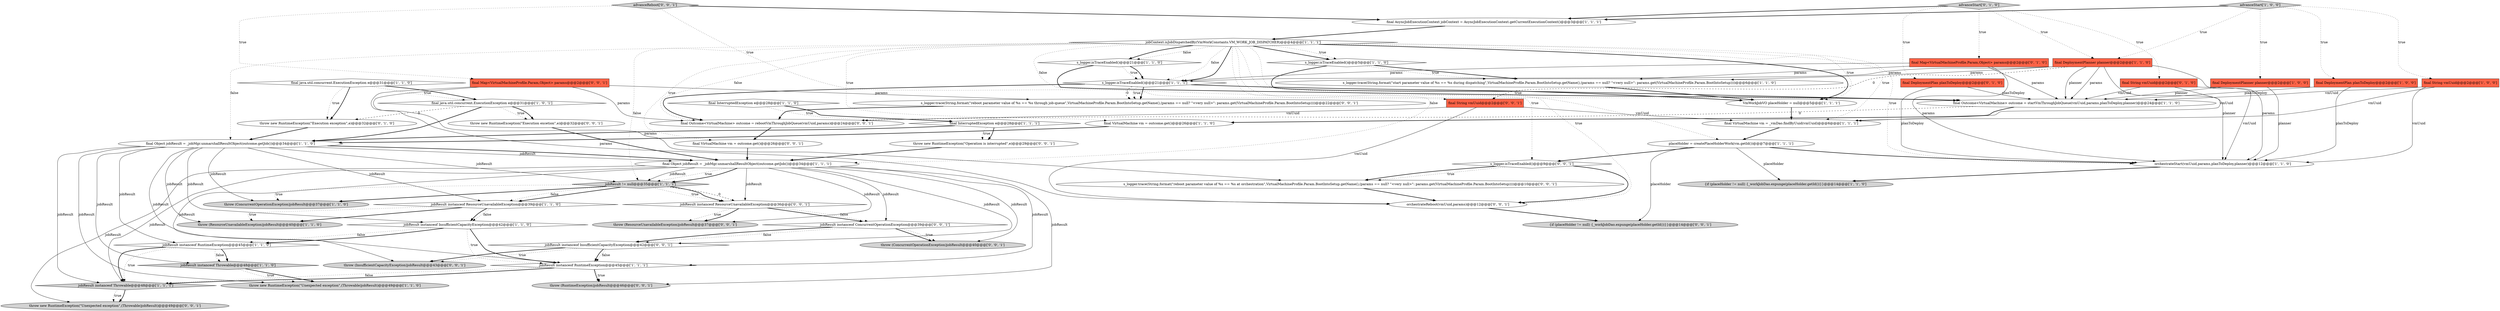 digraph {
7 [style = filled, label = "orchestrateStart(vmUuid,params,planToDeploy,planner)@@@12@@@['1', '1', '0']", fillcolor = white, shape = ellipse image = "AAA0AAABBB1BBB"];
43 [style = filled, label = "final VirtualMachine vm = outcome.get()@@@26@@@['0', '0', '1']", fillcolor = white, shape = ellipse image = "AAA0AAABBB3BBB"];
52 [style = filled, label = "orchestrateReboot(vmUuid,params)@@@12@@@['0', '0', '1']", fillcolor = white, shape = ellipse image = "AAA0AAABBB3BBB"];
54 [style = filled, label = "advanceReboot['0', '0', '1']", fillcolor = lightgray, shape = diamond image = "AAA0AAABBB3BBB"];
12 [style = filled, label = "placeHolder = createPlaceHolderWork(vm.getId())@@@7@@@['1', '1', '1']", fillcolor = white, shape = ellipse image = "AAA0AAABBB1BBB"];
17 [style = filled, label = "VmWorkJobVO placeHolder = null@@@5@@@['1', '1', '1']", fillcolor = white, shape = ellipse image = "AAA0AAABBB1BBB"];
6 [style = filled, label = "jobResult != null@@@35@@@['1', '1', '1']", fillcolor = lightgray, shape = diamond image = "AAA0AAABBB1BBB"];
9 [style = filled, label = "final Outcome<VirtualMachine> outcome = startVmThroughJobQueue(vmUuid,params,planToDeploy,planner)@@@24@@@['1', '1', '0']", fillcolor = white, shape = ellipse image = "AAA0AAABBB1BBB"];
42 [style = filled, label = "throw (ConcurrentOperationException)jobResult@@@40@@@['0', '0', '1']", fillcolor = lightgray, shape = ellipse image = "AAA0AAABBB3BBB"];
13 [style = filled, label = "s_logger.isTraceEnabled()@@@21@@@['1', '1', '0']", fillcolor = white, shape = diamond image = "AAA0AAABBB1BBB"];
53 [style = filled, label = "s_logger.trace(String.format(\"reboot parameter value of %s == %s through job-queue\",VirtualMachineProfile.Param.BootIntoSetup.getName(),(params == null? \"<very null>\": params.get(VirtualMachineProfile.Param.BootIntoSetup))))@@@22@@@['0', '0', '1']", fillcolor = white, shape = ellipse image = "AAA0AAABBB3BBB"];
28 [style = filled, label = "{if (placeHolder != null) {_workJobDao.expunge(placeHolder.getId())}}@@@14@@@['1', '1', '0']", fillcolor = lightgray, shape = ellipse image = "AAA0AAABBB1BBB"];
25 [style = filled, label = "final Object jobResult = _jobMgr.unmarshallResultObject(outcome.getJob())@@@34@@@['1', '1', '0']", fillcolor = white, shape = ellipse image = "AAA0AAABBB1BBB"];
27 [style = filled, label = "final DeploymentPlanner planner@@@2@@@['1', '1', '0']", fillcolor = tomato, shape = box image = "AAA0AAABBB1BBB"];
38 [style = filled, label = "throw new RuntimeException(\"Execution exception\",e)@@@32@@@['0', '1', '0']", fillcolor = white, shape = ellipse image = "AAA1AAABBB2BBB"];
0 [style = filled, label = "throw (ResourceUnavailableException)jobResult@@@40@@@['1', '1', '0']", fillcolor = lightgray, shape = ellipse image = "AAA0AAABBB1BBB"];
10 [style = filled, label = "throw (ConcurrentOperationException)jobResult@@@37@@@['1', '1', '0']", fillcolor = lightgray, shape = ellipse image = "AAA0AAABBB1BBB"];
24 [style = filled, label = "final AsyncJobExecutionContext jobContext = AsyncJobExecutionContext.getCurrentExecutionContext()@@@3@@@['1', '1', '1']", fillcolor = white, shape = ellipse image = "AAA0AAABBB1BBB"];
29 [style = filled, label = "final InterruptedException e@@@28@@@['1', '1', '1']", fillcolor = white, shape = diamond image = "AAA0AAABBB1BBB"];
44 [style = filled, label = "throw (RuntimeException)jobResult@@@46@@@['0', '0', '1']", fillcolor = lightgray, shape = ellipse image = "AAA0AAABBB3BBB"];
46 [style = filled, label = "final String vmUuid@@@2@@@['0', '0', '1']", fillcolor = tomato, shape = box image = "AAA0AAABBB3BBB"];
49 [style = filled, label = "throw (ResourceUnavailableException)jobResult@@@37@@@['0', '0', '1']", fillcolor = lightgray, shape = ellipse image = "AAA0AAABBB3BBB"];
18 [style = filled, label = "final InterruptedException e@@@28@@@['1', '1', '0']", fillcolor = white, shape = diamond image = "AAA0AAABBB1BBB"];
50 [style = filled, label = "jobResult instanceof ResourceUnavailableException@@@36@@@['0', '0', '1']", fillcolor = white, shape = diamond image = "AAA0AAABBB3BBB"];
51 [style = filled, label = "{if (placeHolder != null) {_workJobDao.expunge(placeHolder.getId())}}@@@14@@@['0', '0', '1']", fillcolor = lightgray, shape = ellipse image = "AAA0AAABBB3BBB"];
8 [style = filled, label = "s_logger.trace(String.format(\"start parameter value of %s == %s during dispatching\",VirtualMachineProfile.Param.BootIntoSetup.getName(),(params == null? \"<very null>\": params.get(VirtualMachineProfile.Param.BootIntoSetup))))@@@6@@@['1', '1', '0']", fillcolor = white, shape = ellipse image = "AAA0AAABBB1BBB"];
26 [style = filled, label = "final DeploymentPlanner planner@@@2@@@['1', '0', '0']", fillcolor = tomato, shape = box image = "AAA0AAABBB1BBB"];
56 [style = filled, label = "s_logger.isTraceEnabled()@@@9@@@['0', '0', '1']", fillcolor = white, shape = diamond image = "AAA0AAABBB3BBB"];
37 [style = filled, label = "final DeploymentPlan planToDeploy@@@2@@@['0', '1', '0']", fillcolor = tomato, shape = box image = "AAA0AAABBB2BBB"];
45 [style = filled, label = "throw (InsufficientCapacityException)jobResult@@@43@@@['0', '0', '1']", fillcolor = lightgray, shape = ellipse image = "AAA0AAABBB3BBB"];
22 [style = filled, label = "jobResult instanceof Throwable@@@48@@@['1', '1', '1']", fillcolor = lightgray, shape = diamond image = "AAA0AAABBB1BBB"];
47 [style = filled, label = "s_logger.trace(String.format(\"reboot parameter value of %s == %s at orchestration\",VirtualMachineProfile.Param.BootIntoSetup.getName(),(params == null? \"<very null>\": params.get(VirtualMachineProfile.Param.BootIntoSetup))))@@@10@@@['0', '0', '1']", fillcolor = white, shape = ellipse image = "AAA0AAABBB3BBB"];
16 [style = filled, label = "final Object jobResult = _jobMgr.unmarshallResultObject(outcome.getJob())@@@34@@@['1', '1', '1']", fillcolor = white, shape = ellipse image = "AAA0AAABBB1BBB"];
35 [style = filled, label = "final Map<VirtualMachineProfile.Param,Object> params@@@2@@@['0', '1', '0']", fillcolor = tomato, shape = box image = "AAA0AAABBB2BBB"];
11 [style = filled, label = "jobContext.isJobDispatchedBy(VmWorkConstants.VM_WORK_JOB_DISPATCHER)@@@4@@@['1', '1', '1']", fillcolor = white, shape = diamond image = "AAA0AAABBB1BBB"];
41 [style = filled, label = "throw new RuntimeException(\"Unexpected exception\",(Throwable)jobResult)@@@49@@@['0', '0', '1']", fillcolor = lightgray, shape = ellipse image = "AAA0AAABBB3BBB"];
1 [style = filled, label = "s_logger.isTraceEnabled()@@@21@@@['1', '1', '1']", fillcolor = white, shape = diamond image = "AAA0AAABBB1BBB"];
3 [style = filled, label = "jobResult instanceof Throwable@@@48@@@['1', '1', '0']", fillcolor = lightgray, shape = diamond image = "AAA0AAABBB1BBB"];
32 [style = filled, label = "final java.util.concurrent.ExecutionException e@@@31@@@['1', '0', '1']", fillcolor = white, shape = diamond image = "AAA0AAABBB1BBB"];
21 [style = filled, label = "jobResult instanceof ResourceUnavailableException@@@39@@@['1', '1', '0']", fillcolor = white, shape = diamond image = "AAA0AAABBB1BBB"];
4 [style = filled, label = "jobResult instanceof RuntimeException@@@45@@@['1', '1', '0']", fillcolor = white, shape = diamond image = "AAA0AAABBB1BBB"];
55 [style = filled, label = "jobResult instanceof ConcurrentOperationException@@@39@@@['0', '0', '1']", fillcolor = white, shape = diamond image = "AAA0AAABBB3BBB"];
36 [style = filled, label = "final String vmUuid@@@2@@@['0', '1', '0']", fillcolor = tomato, shape = box image = "AAA0AAABBB2BBB"];
19 [style = filled, label = "s_logger.isTraceEnabled()@@@5@@@['1', '1', '0']", fillcolor = white, shape = diamond image = "AAA0AAABBB1BBB"];
33 [style = filled, label = "final java.util.concurrent.ExecutionException e@@@31@@@['1', '1', '0']", fillcolor = white, shape = diamond image = "AAA0AAABBB1BBB"];
39 [style = filled, label = "final Outcome<VirtualMachine> outcome = rebootVmThroughJobQueue(vmUuid,params)@@@24@@@['0', '0', '1']", fillcolor = white, shape = ellipse image = "AAA0AAABBB3BBB"];
30 [style = filled, label = "throw new RuntimeException(\"Unexpected exception\",(Throwable)jobResult)@@@49@@@['1', '1', '0']", fillcolor = lightgray, shape = ellipse image = "AAA0AAABBB1BBB"];
5 [style = filled, label = "final VirtualMachine vm = _vmDao.findByUuid(vmUuid)@@@6@@@['1', '1', '1']", fillcolor = white, shape = ellipse image = "AAA0AAABBB1BBB"];
57 [style = filled, label = "jobResult instanceof InsufficientCapacityException@@@42@@@['0', '0', '1']", fillcolor = white, shape = diamond image = "AAA0AAABBB3BBB"];
58 [style = filled, label = "throw new RuntimeException(\"Operation is interrupted\",e)@@@29@@@['0', '0', '1']", fillcolor = white, shape = ellipse image = "AAA0AAABBB3BBB"];
15 [style = filled, label = "final String vmUuid@@@2@@@['1', '0', '0']", fillcolor = tomato, shape = box image = "AAA0AAABBB1BBB"];
40 [style = filled, label = "final Map<VirtualMachineProfile.Param,Object> params@@@2@@@['0', '0', '1']", fillcolor = tomato, shape = box image = "AAA0AAABBB3BBB"];
14 [style = filled, label = "advanceStart['1', '0', '0']", fillcolor = lightgray, shape = diamond image = "AAA0AAABBB1BBB"];
34 [style = filled, label = "advanceStart['0', '1', '0']", fillcolor = lightgray, shape = diamond image = "AAA0AAABBB2BBB"];
2 [style = filled, label = "final VirtualMachine vm = outcome.get()@@@26@@@['1', '1', '0']", fillcolor = white, shape = ellipse image = "AAA0AAABBB1BBB"];
23 [style = filled, label = "final DeploymentPlan planToDeploy@@@2@@@['1', '0', '0']", fillcolor = tomato, shape = box image = "AAA0AAABBB1BBB"];
31 [style = filled, label = "jobResult instanceof InsufficientCapacityException@@@42@@@['1', '1', '0']", fillcolor = white, shape = diamond image = "AAA0AAABBB1BBB"];
20 [style = filled, label = "jobResult instanceof RuntimeException@@@45@@@['1', '1', '1']", fillcolor = white, shape = diamond image = "AAA0AAABBB1BBB"];
48 [style = filled, label = "throw new RuntimeException(\"Execution excetion\",e)@@@32@@@['0', '0', '1']", fillcolor = white, shape = ellipse image = "AAA0AAABBB3BBB"];
21->31 [style = dotted, label="false"];
7->28 [style = bold, label=""];
25->16 [style = solid, label="jobResult"];
1->53 [style = bold, label=""];
13->1 [style = dotted, label="true"];
40->52 [style = solid, label="params"];
33->32 [style = dotted, label="true"];
40->39 [style = solid, label="params"];
16->41 [style = solid, label="jobResult"];
19->8 [style = bold, label=""];
14->26 [style = dotted, label="true"];
11->43 [style = dotted, label="true"];
55->57 [style = dotted, label="false"];
16->22 [style = solid, label="jobResult"];
4->22 [style = bold, label=""];
33->32 [style = bold, label=""];
14->24 [style = bold, label=""];
56->47 [style = dotted, label="true"];
57->20 [style = dotted, label="false"];
11->9 [style = dotted, label="false"];
16->6 [style = dotted, label="true"];
56->52 [style = bold, label=""];
35->1 [style = solid, label="params"];
35->9 [style = solid, label="params"];
6->21 [style = bold, label=""];
32->48 [style = dotted, label="true"];
32->38 [style = dashed, label="0"];
25->16 [style = bold, label=""];
6->10 [style = dotted, label="true"];
16->57 [style = solid, label="jobResult"];
11->19 [style = dotted, label="true"];
58->16 [style = bold, label=""];
16->6 [style = bold, label=""];
29->58 [style = bold, label=""];
13->1 [style = bold, label=""];
5->12 [style = bold, label=""];
13->9 [style = bold, label=""];
14->23 [style = dotted, label="true"];
16->42 [style = solid, label="jobResult"];
4->3 [style = bold, label=""];
11->5 [style = dotted, label="true"];
16->50 [style = solid, label="jobResult"];
54->46 [style = dotted, label="true"];
21->0 [style = dotted, label="true"];
25->4 [style = solid, label="jobResult"];
38->25 [style = bold, label=""];
31->4 [style = dotted, label="false"];
23->7 [style = solid, label="planToDeploy"];
26->9 [style = solid, label="planner"];
1->9 [style = bold, label=""];
25->0 [style = solid, label="jobResult"];
11->12 [style = dotted, label="true"];
20->44 [style = bold, label=""];
33->38 [style = dotted, label="true"];
6->21 [style = dotted, label="false"];
22->41 [style = bold, label=""];
25->21 [style = solid, label="jobResult"];
18->29 [style = dotted, label="true"];
11->39 [style = dotted, label="false"];
24->11 [style = bold, label=""];
12->28 [style = solid, label="placeHolder"];
3->30 [style = bold, label=""];
15->5 [style = solid, label="vmUuid"];
11->17 [style = bold, label=""];
50->55 [style = bold, label=""];
25->3 [style = solid, label="jobResult"];
43->16 [style = bold, label=""];
3->30 [style = dotted, label="true"];
1->39 [style = bold, label=""];
40->53 [style = solid, label="params"];
52->51 [style = bold, label=""];
22->41 [style = dotted, label="true"];
11->13 [style = bold, label=""];
31->20 [style = dotted, label="true"];
46->52 [style = solid, label="vmUuid"];
54->40 [style = dotted, label="true"];
26->7 [style = solid, label="planner"];
16->49 [style = solid, label="jobResult"];
11->16 [style = dotted, label="false"];
37->7 [style = solid, label="planToDeploy"];
18->29 [style = bold, label=""];
57->20 [style = bold, label=""];
11->2 [style = dotted, label="true"];
20->44 [style = dotted, label="true"];
29->58 [style = dotted, label="true"];
16->44 [style = solid, label="jobResult"];
16->45 [style = solid, label="jobResult"];
39->43 [style = bold, label=""];
16->20 [style = solid, label="jobResult"];
20->22 [style = bold, label=""];
11->52 [style = dotted, label="true"];
27->7 [style = solid, label="planner"];
27->46 [style = dashed, label="0"];
11->7 [style = dotted, label="true"];
36->9 [style = solid, label="vmUuid"];
20->22 [style = dotted, label="false"];
25->31 [style = solid, label="jobResult"];
27->9 [style = solid, label="params"];
11->17 [style = dotted, label="true"];
6->50 [style = dashed, label="0"];
29->25 [style = bold, label=""];
25->10 [style = solid, label="jobResult"];
57->45 [style = dotted, label="true"];
11->56 [style = dotted, label="true"];
31->4 [style = bold, label=""];
25->22 [style = solid, label="jobResult"];
47->52 [style = bold, label=""];
32->25 [style = bold, label=""];
25->20 [style = solid, label="jobResult"];
48->16 [style = bold, label=""];
6->50 [style = dotted, label="true"];
11->19 [style = bold, label=""];
19->17 [style = bold, label=""];
27->7 [style = solid, label="params"];
46->5 [style = solid, label="vmUuid"];
31->20 [style = bold, label=""];
25->6 [style = solid, label="jobResult"];
56->47 [style = bold, label=""];
33->38 [style = bold, label=""];
11->25 [style = dotted, label="false"];
1->53 [style = dashed, label="0"];
46->39 [style = solid, label="vmUuid"];
27->1 [style = solid, label="params"];
11->13 [style = dotted, label="false"];
21->0 [style = bold, label=""];
23->9 [style = solid, label="planToDeploy"];
1->53 [style = dotted, label="true"];
4->22 [style = dotted, label="true"];
34->36 [style = dotted, label="true"];
9->39 [style = dashed, label="0"];
12->7 [style = bold, label=""];
36->5 [style = solid, label="vmUuid"];
37->9 [style = solid, label="planToDeploy"];
4->3 [style = dotted, label="false"];
50->49 [style = dotted, label="true"];
15->7 [style = solid, label="vmUuid"];
34->24 [style = bold, label=""];
55->42 [style = bold, label=""];
14->27 [style = dotted, label="true"];
9->2 [style = bold, label=""];
35->8 [style = solid, label="params"];
12->51 [style = solid, label="placeHolder"];
34->35 [style = dotted, label="true"];
11->1 [style = bold, label=""];
8->17 [style = bold, label=""];
11->6 [style = dotted, label="false"];
2->25 [style = bold, label=""];
34->27 [style = dotted, label="true"];
19->8 [style = dotted, label="true"];
55->57 [style = bold, label=""];
6->10 [style = bold, label=""];
55->42 [style = dotted, label="true"];
36->7 [style = solid, label="vmUuid"];
11->1 [style = dotted, label="false"];
57->45 [style = bold, label=""];
27->8 [style = solid, label="params"];
40->47 [style = solid, label="params"];
14->15 [style = dotted, label="true"];
27->9 [style = solid, label="planner"];
50->49 [style = bold, label=""];
6->50 [style = bold, label=""];
16->55 [style = solid, label="jobResult"];
32->48 [style = bold, label=""];
12->56 [style = bold, label=""];
34->37 [style = dotted, label="true"];
16->6 [style = solid, label="jobResult"];
50->55 [style = dotted, label="false"];
54->24 [style = bold, label=""];
53->39 [style = bold, label=""];
21->31 [style = bold, label=""];
17->5 [style = bold, label=""];
15->9 [style = solid, label="vmUuid"];
35->7 [style = solid, label="params"];
25->30 [style = solid, label="jobResult"];
}
